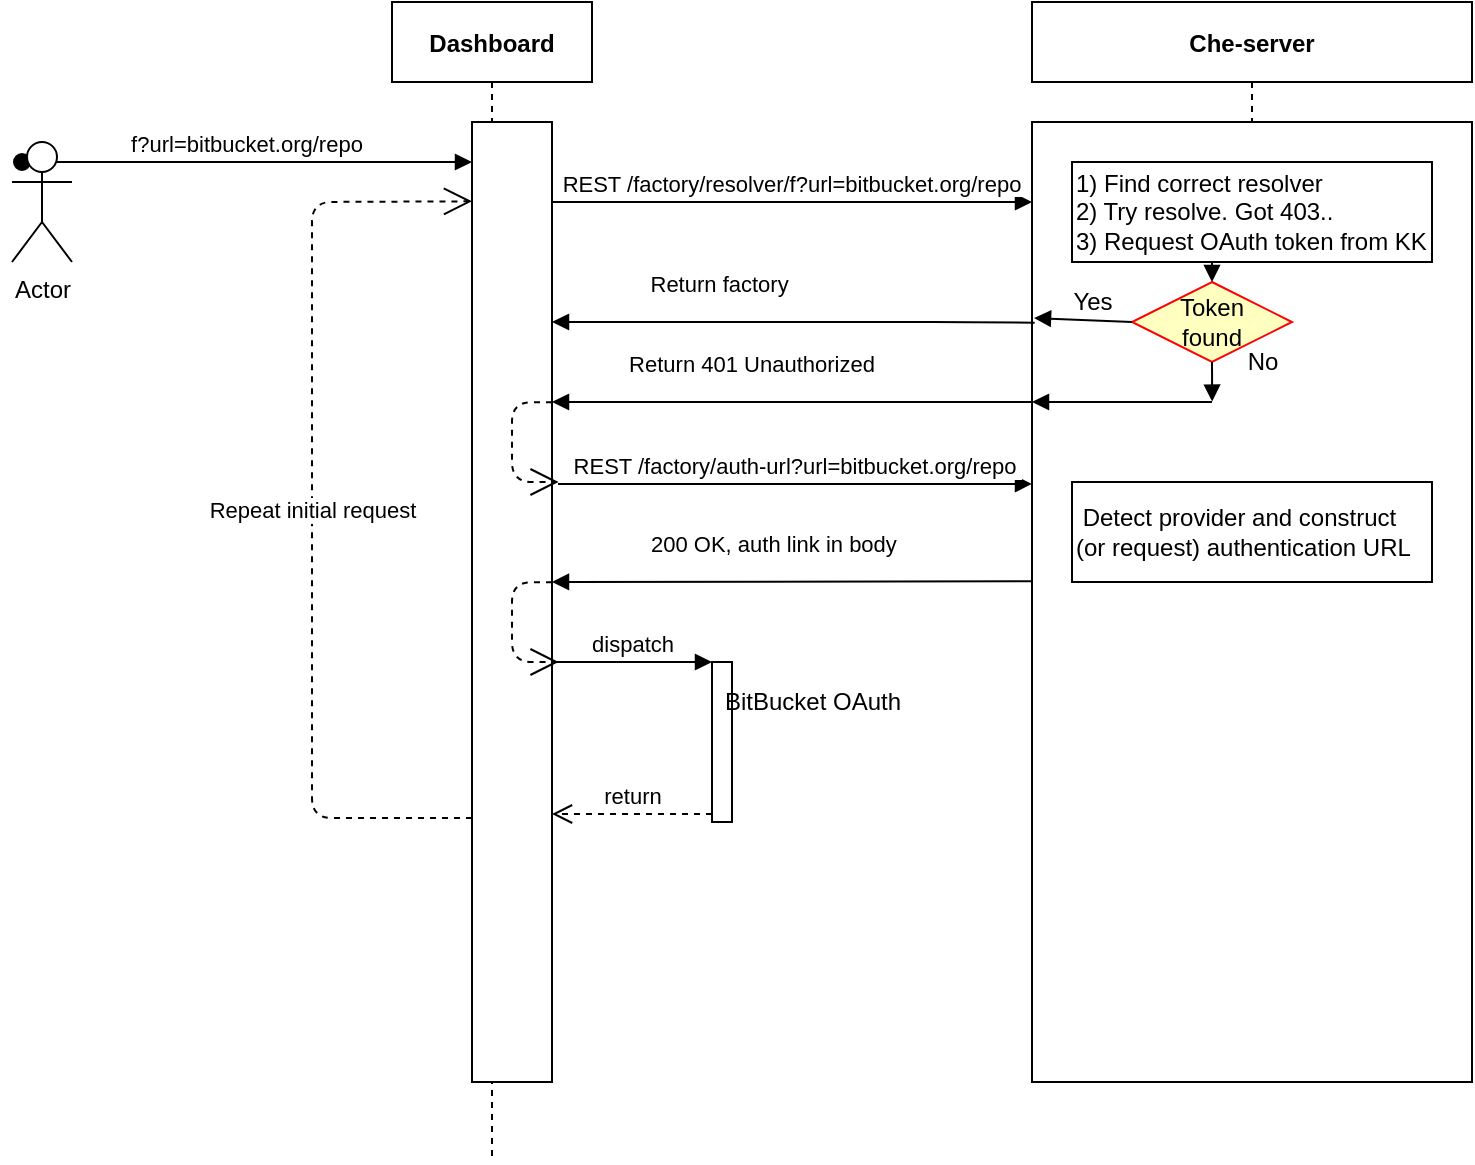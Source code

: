 <mxfile version="13.9.1" type="github">
  <diagram id="kgpKYQtTHZ0yAKxKKP6v" name="Page-1">
    <mxGraphModel dx="948" dy="512" grid="1" gridSize="10" guides="1" tooltips="1" connect="1" arrows="1" fold="1" page="1" pageScale="1" pageWidth="850" pageHeight="1100" math="0" shadow="0">
      <root>
        <mxCell id="0" />
        <mxCell id="1" parent="0" />
        <mxCell id="3nuBFxr9cyL0pnOWT2aG-1" value="Dashboard" style="shape=umlLifeline;perimeter=lifelinePerimeter;container=1;collapsible=0;recursiveResize=0;rounded=0;shadow=0;strokeWidth=1;fontStyle=1" parent="1" vertex="1">
          <mxGeometry x="230" y="60" width="100" height="580" as="geometry" />
        </mxCell>
        <mxCell id="3nuBFxr9cyL0pnOWT2aG-2" value="" style="points=[];perimeter=orthogonalPerimeter;rounded=0;shadow=0;strokeWidth=1;" parent="3nuBFxr9cyL0pnOWT2aG-1" vertex="1">
          <mxGeometry x="40" y="60" width="40" height="480" as="geometry" />
        </mxCell>
        <mxCell id="3nuBFxr9cyL0pnOWT2aG-3" value="f?url=bitbucket.org/repo" style="verticalAlign=bottom;startArrow=oval;endArrow=block;startSize=8;shadow=0;strokeWidth=1;" parent="3nuBFxr9cyL0pnOWT2aG-1" target="3nuBFxr9cyL0pnOWT2aG-2" edge="1">
          <mxGeometry relative="1" as="geometry">
            <mxPoint x="-185" y="80" as="sourcePoint" />
          </mxGeometry>
        </mxCell>
        <mxCell id="RaHfIqqFc2BpRlaO5jcB-59" value="" style="endArrow=open;endSize=12;dashed=1;html=1;exitX=1;exitY=0.292;exitDx=0;exitDy=0;exitPerimeter=0;entryX=1.083;entryY=0.375;entryDx=0;entryDy=0;entryPerimeter=0;" edge="1" parent="3nuBFxr9cyL0pnOWT2aG-1" source="3nuBFxr9cyL0pnOWT2aG-2" target="3nuBFxr9cyL0pnOWT2aG-2">
          <mxGeometry width="160" relative="1" as="geometry">
            <mxPoint x="-180" y="490" as="sourcePoint" />
            <mxPoint x="-90" y="490" as="targetPoint" />
            <Array as="points">
              <mxPoint x="60" y="200" />
              <mxPoint x="60" y="240" />
            </Array>
          </mxGeometry>
        </mxCell>
        <mxCell id="RaHfIqqFc2BpRlaO5jcB-60" value="" style="endArrow=open;endSize=12;dashed=1;html=1;exitX=1;exitY=0.292;exitDx=0;exitDy=0;exitPerimeter=0;entryX=1.083;entryY=0.375;entryDx=0;entryDy=0;entryPerimeter=0;" edge="1" parent="3nuBFxr9cyL0pnOWT2aG-1">
          <mxGeometry width="160" relative="1" as="geometry">
            <mxPoint x="80" y="290.16" as="sourcePoint" />
            <mxPoint x="83.32" y="330" as="targetPoint" />
            <Array as="points">
              <mxPoint x="60" y="290" />
              <mxPoint x="60" y="330" />
            </Array>
          </mxGeometry>
        </mxCell>
        <mxCell id="3nuBFxr9cyL0pnOWT2aG-5" value="Che-server" style="shape=umlLifeline;perimeter=lifelinePerimeter;container=1;collapsible=0;recursiveResize=0;rounded=0;shadow=0;strokeWidth=1;fontStyle=1" parent="1" vertex="1">
          <mxGeometry x="550" y="60" width="220" height="540" as="geometry" />
        </mxCell>
        <mxCell id="3nuBFxr9cyL0pnOWT2aG-6" value="" style="points=[];perimeter=orthogonalPerimeter;rounded=0;shadow=0;strokeWidth=1;" parent="3nuBFxr9cyL0pnOWT2aG-5" vertex="1">
          <mxGeometry y="60" width="220" height="480" as="geometry" />
        </mxCell>
        <mxCell id="RaHfIqqFc2BpRlaO5jcB-7" value="&lt;div&gt;&lt;span&gt;1) Find correct resolver&lt;/span&gt;&lt;/div&gt;&lt;div&gt;&lt;span&gt;2) Try resolve. Got 403..&lt;/span&gt;&lt;/div&gt;&lt;div&gt;&lt;span&gt;3) Request OAuth token from KK&lt;/span&gt;&lt;/div&gt;" style="shape=umlLifeline;perimeter=lifelinePerimeter;whiteSpace=wrap;html=1;container=1;collapsible=0;recursiveResize=0;outlineConnect=0;align=left;size=50;" vertex="1" parent="3nuBFxr9cyL0pnOWT2aG-5">
          <mxGeometry x="20" y="80" width="180" height="50" as="geometry" />
        </mxCell>
        <mxCell id="RaHfIqqFc2BpRlaO5jcB-16" value="Token&lt;br&gt;found&lt;br&gt;" style="rhombus;whiteSpace=wrap;html=1;fillColor=#ffffc0;strokeColor=#ff0000;" vertex="1" parent="3nuBFxr9cyL0pnOWT2aG-5">
          <mxGeometry x="50" y="140" width="80" height="40" as="geometry" />
        </mxCell>
        <mxCell id="RaHfIqqFc2BpRlaO5jcB-25" value="Yes" style="text;html=1;resizable=0;autosize=1;align=center;verticalAlign=middle;points=[];fillColor=none;strokeColor=none;rounded=0;" vertex="1" parent="3nuBFxr9cyL0pnOWT2aG-5">
          <mxGeometry x="10" y="140" width="40" height="20" as="geometry" />
        </mxCell>
        <mxCell id="RaHfIqqFc2BpRlaO5jcB-26" value="No" style="text;html=1;resizable=0;autosize=1;align=center;verticalAlign=middle;points=[];fillColor=none;strokeColor=none;rounded=0;" vertex="1" parent="3nuBFxr9cyL0pnOWT2aG-5">
          <mxGeometry x="100" y="170" width="30" height="20" as="geometry" />
        </mxCell>
        <mxCell id="RaHfIqqFc2BpRlaO5jcB-33" value="" style="verticalAlign=bottom;endArrow=block;shadow=0;strokeWidth=1;" edge="1" parent="3nuBFxr9cyL0pnOWT2aG-5">
          <mxGeometry x="0.294" y="-10" relative="1" as="geometry">
            <mxPoint x="90" y="200.0" as="sourcePoint" />
            <mxPoint y="200.0" as="targetPoint" />
            <mxPoint as="offset" />
          </mxGeometry>
        </mxCell>
        <mxCell id="RaHfIqqFc2BpRlaO5jcB-39" value="" style="html=1;verticalAlign=bottom;endArrow=block;exitX=0.5;exitY=1;exitDx=0;exitDy=0;entryX=0.438;entryY=-0.004;entryDx=0;entryDy=0;entryPerimeter=0;" edge="1" parent="3nuBFxr9cyL0pnOWT2aG-5" source="RaHfIqqFc2BpRlaO5jcB-16">
          <mxGeometry width="80" relative="1" as="geometry">
            <mxPoint x="-30" y="200" as="sourcePoint" />
            <mxPoint x="90.08" y="199.8" as="targetPoint" />
          </mxGeometry>
        </mxCell>
        <mxCell id="RaHfIqqFc2BpRlaO5jcB-40" value="" style="html=1;verticalAlign=bottom;endArrow=block;exitX=0;exitY=0.5;exitDx=0;exitDy=0;" edge="1" parent="3nuBFxr9cyL0pnOWT2aG-5" source="RaHfIqqFc2BpRlaO5jcB-16">
          <mxGeometry width="80" relative="1" as="geometry">
            <mxPoint x="-30" y="200" as="sourcePoint" />
            <mxPoint x="1" y="158" as="targetPoint" />
          </mxGeometry>
        </mxCell>
        <mxCell id="RaHfIqqFc2BpRlaO5jcB-47" value="" style="html=1;verticalAlign=bottom;endArrow=block;entryX=0.5;entryY=0;entryDx=0;entryDy=0;" edge="1" parent="3nuBFxr9cyL0pnOWT2aG-5" target="RaHfIqqFc2BpRlaO5jcB-16">
          <mxGeometry x="-1" y="50" width="80" relative="1" as="geometry">
            <mxPoint x="90" y="130" as="sourcePoint" />
            <mxPoint x="-90" y="260" as="targetPoint" />
            <Array as="points">
              <mxPoint x="90" y="130" />
            </Array>
            <mxPoint as="offset" />
          </mxGeometry>
        </mxCell>
        <mxCell id="RaHfIqqFc2BpRlaO5jcB-50" value="&amp;nbsp;Detect provider and construct (or request) authentication URL" style="shape=umlLifeline;perimeter=lifelinePerimeter;whiteSpace=wrap;html=1;container=1;collapsible=0;recursiveResize=0;outlineConnect=0;align=left;size=50;" vertex="1" parent="3nuBFxr9cyL0pnOWT2aG-5">
          <mxGeometry x="20" y="240" width="180" height="50" as="geometry" />
        </mxCell>
        <mxCell id="3nuBFxr9cyL0pnOWT2aG-8" value="REST /factory/resolver/f?url=bitbucket.org/repo" style="verticalAlign=bottom;endArrow=block;shadow=0;strokeWidth=1;" parent="1" source="3nuBFxr9cyL0pnOWT2aG-2" edge="1">
          <mxGeometry relative="1" as="geometry">
            <mxPoint x="275" y="160" as="sourcePoint" />
            <mxPoint x="550" y="160" as="targetPoint" />
            <Array as="points">
              <mxPoint x="420" y="160" />
            </Array>
          </mxGeometry>
        </mxCell>
        <mxCell id="RaHfIqqFc2BpRlaO5jcB-6" value="Actor" style="shape=umlActor;verticalLabelPosition=bottom;verticalAlign=top;html=1;" vertex="1" parent="1">
          <mxGeometry x="40" y="130" width="30" height="60" as="geometry" />
        </mxCell>
        <mxCell id="RaHfIqqFc2BpRlaO5jcB-24" value=" Return factory  " style="verticalAlign=bottom;endArrow=block;shadow=0;strokeWidth=1;exitX=0.006;exitY=0.209;exitDx=0;exitDy=0;exitPerimeter=0;" edge="1" parent="1" source="3nuBFxr9cyL0pnOWT2aG-6" target="3nuBFxr9cyL0pnOWT2aG-2">
          <mxGeometry x="0.294" y="-10" relative="1" as="geometry">
            <mxPoint x="550" y="240" as="sourcePoint" />
            <mxPoint x="350" y="240" as="targetPoint" />
            <mxPoint as="offset" />
            <Array as="points">
              <mxPoint x="510" y="220" />
            </Array>
          </mxGeometry>
        </mxCell>
        <mxCell id="RaHfIqqFc2BpRlaO5jcB-30" value="  Return 401 Unauthorized  " style="verticalAlign=bottom;endArrow=block;shadow=0;strokeWidth=1;" edge="1" parent="1" target="3nuBFxr9cyL0pnOWT2aG-2">
          <mxGeometry x="0.167" y="-10" relative="1" as="geometry">
            <mxPoint x="550" y="260" as="sourcePoint" />
            <mxPoint x="350" y="370" as="targetPoint" />
            <mxPoint as="offset" />
            <Array as="points">
              <mxPoint x="440" y="260" />
            </Array>
          </mxGeometry>
        </mxCell>
        <mxCell id="RaHfIqqFc2BpRlaO5jcB-35" value="" style="html=1;points=[];perimeter=orthogonalPerimeter;" vertex="1" parent="1">
          <mxGeometry x="390" y="390" width="10" height="80" as="geometry" />
        </mxCell>
        <mxCell id="RaHfIqqFc2BpRlaO5jcB-36" value="dispatch" style="html=1;verticalAlign=bottom;endArrow=block;entryX=0;entryY=0;" edge="1" target="RaHfIqqFc2BpRlaO5jcB-35" parent="1" source="3nuBFxr9cyL0pnOWT2aG-2">
          <mxGeometry relative="1" as="geometry">
            <mxPoint x="320" y="370" as="sourcePoint" />
          </mxGeometry>
        </mxCell>
        <mxCell id="RaHfIqqFc2BpRlaO5jcB-37" value="return" style="html=1;verticalAlign=bottom;endArrow=open;dashed=1;endSize=8;exitX=0;exitY=0.95;" edge="1" source="RaHfIqqFc2BpRlaO5jcB-35" parent="1" target="3nuBFxr9cyL0pnOWT2aG-2">
          <mxGeometry relative="1" as="geometry">
            <mxPoint x="320" y="446" as="targetPoint" />
          </mxGeometry>
        </mxCell>
        <mxCell id="RaHfIqqFc2BpRlaO5jcB-38" value="BitBucket OAuth" style="text;html=1;align=center;verticalAlign=middle;resizable=0;points=[];autosize=1;" vertex="1" parent="1">
          <mxGeometry x="390" y="400" width="100" height="20" as="geometry" />
        </mxCell>
        <mxCell id="RaHfIqqFc2BpRlaO5jcB-43" value="Repeat initial request" style="endArrow=open;endSize=12;dashed=1;html=1;" edge="1" parent="1" source="3nuBFxr9cyL0pnOWT2aG-2">
          <mxGeometry width="160" relative="1" as="geometry">
            <mxPoint x="190" y="470" as="sourcePoint" />
            <mxPoint x="270" y="159.66" as="targetPoint" />
            <Array as="points">
              <mxPoint x="190" y="468" />
              <mxPoint x="190" y="160" />
            </Array>
          </mxGeometry>
        </mxCell>
        <mxCell id="RaHfIqqFc2BpRlaO5jcB-48" value="&amp;nbsp;REST /factory/auth-url?url=bitbucket.org/repo&amp;nbsp;" style="html=1;verticalAlign=bottom;endArrow=block;entryX=0;entryY=0.377;entryDx=0;entryDy=0;entryPerimeter=0;" edge="1" parent="1" target="3nuBFxr9cyL0pnOWT2aG-6">
          <mxGeometry width="80" relative="1" as="geometry">
            <mxPoint x="313" y="301" as="sourcePoint" />
            <mxPoint x="500" y="290" as="targetPoint" />
          </mxGeometry>
        </mxCell>
        <mxCell id="RaHfIqqFc2BpRlaO5jcB-51" value="&amp;nbsp;200 OK, auth link in body&amp;nbsp;&amp;nbsp;" style="html=1;verticalAlign=bottom;endArrow=block;" edge="1" parent="1">
          <mxGeometry x="0.068" y="-10" width="80" relative="1" as="geometry">
            <mxPoint x="550" y="349.58" as="sourcePoint" />
            <mxPoint x="310" y="350" as="targetPoint" />
            <Array as="points" />
            <mxPoint as="offset" />
          </mxGeometry>
        </mxCell>
      </root>
    </mxGraphModel>
  </diagram>
</mxfile>

